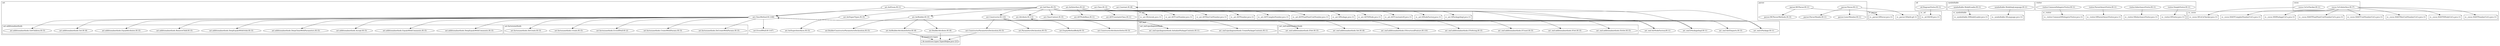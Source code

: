 digraph {
  subgraph cluster_de_monticore_types {
    label = "de.monticore.types";
    labeljust = l;
    node[shape=cds];
    Helper_de_monticore_types_TypesHelper [label="de.monticore.types.TypesHelper.java (21)"];
  }
  subgraph cluster_ast {
    label = "ast";
    labeljust = l;
    subgraph cluster_ast_additionalmethods {
      label = "ast.additionalmethods";
      labeljust = l;
      node[shape=ellipse];
      Template_ast_additionalmethods_DeepEqualsWithComments [label="ast.additionalmethods.DeepEqualsWithComments.ftl (5)"];
      node[shape=ellipse];
      Template_ast_additionalmethods_EqualsWithComments [label="ast.additionalmethods.EqualsWithComments.ftl (5)"];
      node[shape=ellipse];
      Template_ast_additionalmethods_Accept [label="ast.additionalmethods.Accept.ftl (5)"];
      node[shape=ellipse];
      Template_ast_additionalmethods_DeepCloneWithParameters [label="ast.additionalmethods.DeepCloneWithParameters.ftl (5)"];
      node[shape=ellipse];
      Template_ast_additionalmethods_DeepEqualsWithOrder [label="ast.additionalmethods.DeepEqualsWithOrder.ftl (5)"];
      node[shape=ellipse];
      Template_ast_additionalmethods_RemoveChild [label="ast.additionalmethods.RemoveChild.ftl (5)"];
      node[shape=ellipse];
      Template_ast_additionalmethods_EqualAttributes [label="ast.additionalmethods.EqualAttributes.ftl (5)"];
      node[shape=ellipse];
      Template_ast_additionalmethods_Get [label="ast.additionalmethods.Get.ftl (8)"];
      node[shape=ellipse];
      Template_ast_additionalmethods_GetChildren [label="ast.additionalmethods.GetChildren.ftl (5)"];
    }
    subgraph cluster_ast_factorymethods {
      label = "ast.factorymethods";
      labeljust = l;
      node[shape=ellipse];
      Template_ast_factorymethods_ErrorIfNull [label="ast.factorymethods.ErrorIfNull.ftl (2)"];
      node[shape=ellipse];
      Template_ast_factorymethods_Create [label="ast.factorymethods.Create.ftl (5)"];
      node[shape=ellipse];
      Template_ast_factorymethods_DoCreate [label="ast.factorymethods.DoCreate.ftl (5)"];
      node[shape=ellipse];
      Template_ast_factorymethods_DoCreateWithParams [label="ast.factorymethods.DoCreateWithParams.ftl (5)"];
      node[shape=ellipse];
      Template_ast_factorymethods_CreateWithParams [label="ast.factorymethods.CreateWithParams.ftl (5)"];
    }
    node[shape=ellipse];
    Template_ast_ErrorIfNull [label="ast.ErrorIfNull.ftl (147)"];
    node[shape=ellipse];
    Template_ast_Attribute [label="ast.Attribute.ftl (13)"];
    node[shape=ellipse];
    Template_ast_BuilderAttribute [label="ast.BuilderAttribute.ftl (8)"];
    node[shape=ellipse];
    Template_ast_Class [label="ast.Class.ftl (3)"];
    node[shape=ellipse];
    Template_ast_BuilderConstructorParametersDeclaration [label="ast.BuilderConstructorParametersDeclaration.ftl (5)"];
    node[shape=ellipse];
    Template_ast_ASTNodeBase [label="ast.ASTNodeBase.ftl (1)"];
    node[shape=ellipse];
    Template_ast_ClassContent [label="ast.ClassContent.ftl (5)"];
    node[shape=ellipse];
    Template_ast_AstClass [label="ast.AstClass.ftl (5)"];
    node[shape=ellipse];
    Template_ast_ParametersDeclaration [label="ast.ParametersDeclaration.ftl (5)"];
    node[shape=ellipse];
    Template_ast_AstBuilder [label="ast.AstBuilder.ftl (5)"];
    node[shape=ellipse];
    Template_ast_AstInterface [label="ast.AstInterface.ftl (2)"];
    node[shape=ellipse];
    Template_ast_EmptyMethodBody [label="ast.EmptyMethodBody.ftl (5)"];
    node[shape=ellipse];
    Template_ast_Constructor [label="ast.Constructor.ftl (10)"];
    node[shape=ellipse];
    Template_ast_Constant [label="ast.Constant.ftl (8)"];
    node[shape=ellipse];
    Template_ast_ASTConstantsClass [label="ast.ASTConstantsClass.ftl (1)"];
    node[shape=ellipse];
    Template_ast_ConstructorAttributesSetter [label="ast.ConstructorAttributesSetter.ftl (5)"];
    node[shape=ellipse];
    Template_ast_AstSuperTypes [label="ast.AstSuperTypes.ftl (5)"];
    node[shape=ellipse];
    Template_ast_ConstructorParametersDeclaration [label="ast.ConstructorParametersDeclaration.ftl (5)"];
    node[shape=ellipse];
    Template_ast_AstSuperInterfaces [label="ast.AstSuperInterfaces.ftl (5)"];
    node[shape=ellipse];
    Template_ast_AstBuilderAttributeSetter [label="ast.AstBuilderAttributeSetter.ftl (8)"];
    node[shape=ellipse];
    Template_ast_ClassMethod [label="ast.ClassMethod.ftl (166)"];
    node[shape=ellipse];
    Template_ast_AstEnum [label="ast.AstEnum.ftl (1)"];
  }
  subgraph cluster_parser {
    label = "parser";
    labeljust = l;
    node[shape=ellipse];
    Template_parser_MCParserMethods [label="parser.MCParserMethods.ftl (5)"];
    node[shape=ellipse];
    Template_parser_Parser [label="parser.Parser.ftl (1)"];
    node[shape=ellipse];
    Template_parser_MCParser [label="parser.MCParser.ftl (1)"];
    node[shape=ellipse];
    Template_parser_ParserHeader [label="parser.ParserHeader.ftl (1)"];
    node[shape=ellipse];
    Template_parser_LexerMember [label="parser.LexerMember.ftl (1)"];
  }
  subgraph cluster_od {
    label = "od";
    labeljust = l;
    node[shape=ellipse];
    Template_od_DiagramVisitor [label="od.DiagramVisitor.ftl (1)"];
  }
  subgraph cluster_si__symboltable {
    label = "si._symboltable";
    labeljust = l;
    node[shape=note];
    File_si__symboltable_SILanguage [label="si._symboltable.SILanguage.java (1)"];
    node[shape=note];
    File_si__symboltable_SIModelLoader [label="si._symboltable.SIModelLoader.java (1)"];
  }
  subgraph cluster_si__parser {
    label = "si._parser";
    labeljust = l;
    node[shape=note];
    File_si__parser_SIAntlr [label="si._parser.SIAntlr.g4 (1)"];
    node[shape=note];
    File_si__parser_SIParser [label="si._parser.SIParser.java (1)"];
  }
  subgraph cluster_si__od {
    label = "si._od";
    labeljust = l;
    node[shape=note];
    File_si__od_SI2OD [label="si._od.SI2OD.java (1)"];
  }
  subgraph cluster_si__visitor {
    label = "si._visitor";
    labeljust = l;
    node[shape=note];
    File_si__visitor_SIVisitor [label="si._visitor.SIVisitor.java (1)"];
    node[shape=note];
    File_si__visitor_SIInheritanceVisitor [label="si._visitor.SIInheritanceVisitor.java (1)"];
    node[shape=note];
    File_si__visitor_SIParentAwareVisitor [label="si._visitor.SIParentAwareVisitor.java (1)"];
    node[shape=note];
    File_si__visitor_CommonSIDelegatorVisitor [label="si._visitor.CommonSIDelegatorVisitor.java (1)"];
  }
  subgraph cluster_si__ast {
    label = "si._ast";
    labeljust = l;
    node[shape=note];
    File_si__ast_ASTComplexNumber [label="si._ast.ASTComplexNumber.java (1)"];
    node[shape=note];
    File_si__ast_SILiterals [label="si._ast.SILiterals.java (1)"];
    node[shape=note];
    File_si__ast_ASTNumber [label="si._ast.ASTNumber.java (1)"];
    node[shape=note];
    File_si__ast_SINodeFactory [label="si._ast.SINodeFactory.java (1)"];
    node[shape=note];
    File_si__ast_SIPackage [label="si._ast.SIPackage.java (1)"];
    node[shape=note];
    File_si__ast_ASTFloatPointUnitNumber [label="si._ast.ASTFloatPointUnitNumber.java (1)"];
    node[shape=note];
    File_si__ast_ASTHexUnitNumber [label="si._ast.ASTHexUnitNumber.java (1)"];
    node[shape=note];
    File_si__ast_ASTConstantsSI [label="si._ast.ASTConstantsSI.java (1)"];
    node[shape=note];
    File_si__ast_ASTUnitNumber [label="si._ast.ASTUnitNumber.java (1)"];
    node[shape=note];
    File_si__ast_ASTSINode [label="si._ast.ASTSINode.java (1)"];
    node[shape=note];
    File_si__ast_SIPackageImpl [label="si._ast.SIPackageImpl.java (1)"];
  }
  subgraph cluster_si__cocos {
    label = "si._cocos";
    labeljust = l;
    node[shape=note];
    File_si__cocos_SIASTFloatPointUnitNumberCoCo [label="si._cocos.SIASTFloatPointUnitNumberCoCo.java (1)"];
    node[shape=note];
    File_si__cocos_SISIPackageCoCo [label="si._cocos.SISIPackageCoCo.java (1)"];
    node[shape=note];
    File_si__cocos_SIASTComplexNumberCoCo [label="si._cocos.SIASTComplexNumberCoCo.java (1)"];
    node[shape=note];
    File_si__cocos_SIASTNumberCoCo [label="si._cocos.SIASTNumberCoCo.java (1)"];
    node[shape=note];
    File_si__cocos_SIASTSINodeCoCo [label="si._cocos.SIASTSINodeCoCo.java (1)"];
    node[shape=note];
    File_si__cocos_SIASTHexUnitNumberCoCo [label="si._cocos.SIASTHexUnitNumberCoCo.java (1)"];
    node[shape=note];
    File_si__cocos_SIASTUnitNumberCoCo [label="si._cocos.SIASTUnitNumberCoCo.java (1)"];
    node[shape=note];
    File_si__cocos_SICoCoChecker [label="si._cocos.SICoCoChecker.java (1)"];
  }
  subgraph cluster_ast_emf {
    label = "ast_emf";
    labeljust = l;
    subgraph cluster_ast_emf_additionalmethods {
      label = "ast_emf.additionalmethods";
      labeljust = l;
      node[shape=ellipse];
      Template_ast_emf_additionalmethods_EUnset [label="ast_emf.additionalmethods.EUnset.ftl (5)"];
      node[shape=ellipse];
      Template_ast_emf_additionalmethods_EToString [label="ast_emf.additionalmethods.EToString.ftl (5)"];
      node[shape=ellipse];
      Template_ast_emf_additionalmethods_EStructuralFeature [label="ast_emf.additionalmethods.EStructuralFeature.ftl (10)"];
      node[shape=ellipse];
      Template_ast_emf_additionalmethods_Set [label="ast_emf.additionalmethods.Set.ftl (8)"];
      node[shape=ellipse];
      Template_ast_emf_additionalmethods_ESet [label="ast_emf.additionalmethods.ESet.ftl (5)"];
      node[shape=ellipse];
      Template_ast_emf_additionalmethods_EIsSet [label="ast_emf.additionalmethods.EIsSet.ftl (5)"];
      node[shape=ellipse];
      Template_ast_emf_additionalmethods_EGet [label="ast_emf.additionalmethods.EGet.ftl (5)"];
    }
    subgraph cluster_ast_emf_epackagemethods {
      label = "ast_emf.epackagemethods";
      labeljust = l;
      node[shape=ellipse];
      Template_ast_emf_epackagemethods_CreatePackageContents [label="ast_emf.epackagemethods.CreatePackageContents.ftl (1)"];
      node[shape=ellipse];
      Template_ast_emf_epackagemethods_InitializePackageContents [label="ast_emf.epackagemethods.InitializePackageContents.ftl (1)"];
    }
    node[shape=ellipse];
    Template_ast_emf_AstEImports [label="ast_emf.AstEImports.ftl (5)"];
    node[shape=ellipse];
    Template_ast_emf_AstNodeFactory [label="ast_emf.AstNodeFactory.ftl (1)"];
    node[shape=ellipse];
    Template_ast_emf_EPackage [label="ast_emf.EPackage.ftl (1)"];
    node[shape=ellipse];
    Template_ast_emf_EPackageImpl [label="ast_emf.EPackageImpl.ftl (1)"];
  }
  subgraph cluster_visitor {
    label = "visitor";
    labeljust = l;
    node[shape=ellipse];
    Template_visitor_SimpleVisitor [label="visitor.SimpleVisitor.ftl (1)"];
    node[shape=ellipse];
    Template_visitor_InheritanceVisitor [label="visitor.InheritanceVisitor.ftl (1)"];
    node[shape=ellipse];
    Template_visitor_ParentAwareVisitor [label="visitor.ParentAwareVisitor.ftl (1)"];
    node[shape=ellipse];
    Template_visitor_CommonDelegatorVisitor [label="visitor.CommonDelegatorVisitor.ftl (1)"];
  }
  subgraph cluster_cocos {
    label = "cocos";
    labeljust = l;
    node[shape=ellipse];
    Template_cocos_CoCoChecker [label="cocos.CoCoChecker.ftl (1)"];
    node[shape=ellipse];
    Template_cocos_CoCoInterface [label="cocos.CoCoInterface.ftl (7)"];
  }
  subgraph cluster_symboltable {
    label = "symboltable";
    labeljust = l;
    node[shape=ellipse];
    Template_symboltable_ModelLoader [label="symboltable.ModelLoader.ftl (1)"];
    node[shape=ellipse];
    Template_symboltable_ModelingLanguage [label="symboltable.ModelingLanguage.ftl (1)"];
  }
  Template_ast_BuilderAttribute -> Helper_de_monticore_types_TypesHelper;
  Template_ast_Class -> File_si__ast_SIPackageImpl;
  Template_ast_Class -> Template_ast_emf_AstNodeFactory;
  Template_ast_Class -> File_si__ast_SINodeFactory;
  Template_ast_Class -> Template_ast_emf_EPackageImpl;
  Template_ast_Class -> Template_ast_ASTConstantsClass;
  Template_ast_Class -> File_si__ast_ASTConstantsSI;
  Template_ast_AstClass -> File_si__ast_ASTNumber;
  Template_ast_AstClass -> File_si__ast_ASTComplexNumber;
  Template_ast_AstClass -> Template_ast_ClassMethod;
  Template_ast_AstClass -> Template_ast_AstBuilder;
  Template_ast_AstClass -> Template_ast_Attribute;
  Template_ast_AstClass -> File_si__ast_ASTFloatPointUnitNumber;
  Template_ast_AstClass -> File_si__ast_ASTUnitNumber;
  Template_ast_AstClass -> File_si__ast_ASTHexUnitNumber;
  Template_ast_AstClass -> Template_ast_emf_AstEImports;
  Template_ast_AstClass -> Template_ast_AstSuperTypes;
  Template_ast_AstClass -> Template_ast_ClassContent;
  Template_ast_AstClass -> Template_ast_Constructor;
  Template_ast_AstBuilder -> Template_ast_AstBuilderAttributeSetter;
  Template_ast_AstBuilder -> Template_ast_BuilderConstructorParametersDeclaration;
  Template_ast_AstBuilder -> Template_ast_BuilderAttribute;
  Template_ast_AstInterface -> Template_ast_ASTNodeBase;
  Template_ast_AstInterface -> File_si__ast_SIPackage;
  Template_ast_AstInterface -> Template_ast_emf_EPackage;
  Template_ast_AstInterface -> File_si__ast_ASTSINode;
  Template_ast_Constructor -> Template_ast_ConstructorAttributesSetter;
  Template_ast_Constructor -> Template_ast_EmptyMethodBody;
  Template_ast_Constructor -> Template_ast_ParametersDeclaration;
  Template_ast_Constructor -> Template_ast_ConstructorParametersDeclaration;
  Template_ast_AstSuperTypes -> Template_ast_AstSuperInterfaces;
  Template_ast_ConstructorParametersDeclaration -> Helper_de_monticore_types_TypesHelper;
  Template_ast_AstBuilderAttributeSetter -> Helper_de_monticore_types_TypesHelper;
  Template_ast_ClassMethod -> Template_ast_additionalmethods_GetChildren;
  Template_ast_ClassMethod -> Template_ast_emf_additionalmethods_EToString;
  Template_ast_ClassMethod -> Template_ast_additionalmethods_DeepEqualsWithComments;
  Template_ast_ClassMethod -> Template_ast_additionalmethods_DeepCloneWithParameters;
  Template_ast_ClassMethod -> Template_ast_additionalmethods_RemoveChild;
  Template_ast_ClassMethod -> Template_ast_emf_additionalmethods_ESet;
  Template_ast_ClassMethod -> Template_ast_additionalmethods_DeepEqualsWithOrder;
  Template_ast_ClassMethod -> Template_ast_factorymethods_ErrorIfNull;
  Template_ast_ClassMethod -> Template_ast_factorymethods_DoCreate;
  Template_ast_ClassMethod -> Template_ast_factorymethods_CreateWithParams;
  Template_ast_ClassMethod -> Template_ast_emf_epackagemethods_CreatePackageContents;
  Template_ast_ClassMethod -> Template_ast_factorymethods_Create;
  Template_ast_ClassMethod -> Template_ast_emf_epackagemethods_InitializePackageContents;
  Template_ast_ClassMethod -> Template_ast_ErrorIfNull;
  Template_ast_ClassMethod -> Template_ast_additionalmethods_Accept;
  Template_ast_ClassMethod -> Template_ast_additionalmethods_EqualAttributes;
  Template_ast_ClassMethod -> Template_ast_emf_additionalmethods_EIsSet;
  Template_ast_ClassMethod -> Template_ast_emf_additionalmethods_EStructuralFeature;
  Template_ast_ClassMethod -> Template_ast_emf_additionalmethods_EUnset;
  Template_ast_ClassMethod -> Template_ast_additionalmethods_Get;
  Template_ast_ClassMethod -> Template_ast_factorymethods_DoCreateWithParams;
  Template_ast_ClassMethod -> Template_ast_additionalmethods_EqualsWithComments;
  Template_ast_ClassMethod -> Template_ast_emf_additionalmethods_EGet;
  Template_ast_ClassMethod -> Template_ast_emf_additionalmethods_Set;
  Template_ast_AstEnum -> Template_ast_ClassMethod;
  Template_ast_AstEnum -> File_si__ast_SILiterals;
  Template_parser_Parser -> Template_parser_LexerMember;
  Template_parser_Parser -> Template_parser_ParserHeader;
  Template_parser_Parser -> File_si__parser_SIAntlr;
  Template_parser_MCParser -> Template_parser_MCParserMethods;
  Template_parser_MCParser -> File_si__parser_SIParser;
  Template_od_DiagramVisitor -> File_si__od_SI2OD;
  Template_ast_emf_AstNodeFactory -> Template_ast_ClassMethod;
  Template_ast_emf_AstNodeFactory -> Template_ast_Attribute;
  Template_ast_emf_EPackage -> Template_ast_ClassMethod;
  Template_ast_emf_EPackage -> Template_ast_Constant;
  Template_ast_emf_EPackageImpl -> Template_ast_ClassMethod;
  Template_visitor_SimpleVisitor -> File_si__visitor_SIVisitor;
  Template_visitor_InheritanceVisitor -> File_si__visitor_SIInheritanceVisitor;
  Template_visitor_ParentAwareVisitor -> File_si__visitor_SIParentAwareVisitor;
  Template_visitor_CommonDelegatorVisitor -> File_si__visitor_CommonSIDelegatorVisitor;
  Template_cocos_CoCoChecker -> File_si__cocos_SICoCoChecker;
  Template_cocos_CoCoInterface -> File_si__cocos_SIASTNumberCoCo;
  Template_cocos_CoCoInterface -> File_si__cocos_SIASTUnitNumberCoCo;
  Template_cocos_CoCoInterface -> File_si__cocos_SIASTSINodeCoCo;
  Template_cocos_CoCoInterface -> File_si__cocos_SIASTComplexNumberCoCo;
  Template_cocos_CoCoInterface -> File_si__cocos_SISIPackageCoCo;
  Template_cocos_CoCoInterface -> File_si__cocos_SIASTFloatPointUnitNumberCoCo;
  Template_cocos_CoCoInterface -> File_si__cocos_SIASTHexUnitNumberCoCo;
  Template_symboltable_ModelLoader -> File_si__symboltable_SIModelLoader;
  Template_symboltable_ModelingLanguage -> File_si__symboltable_SILanguage;
}
